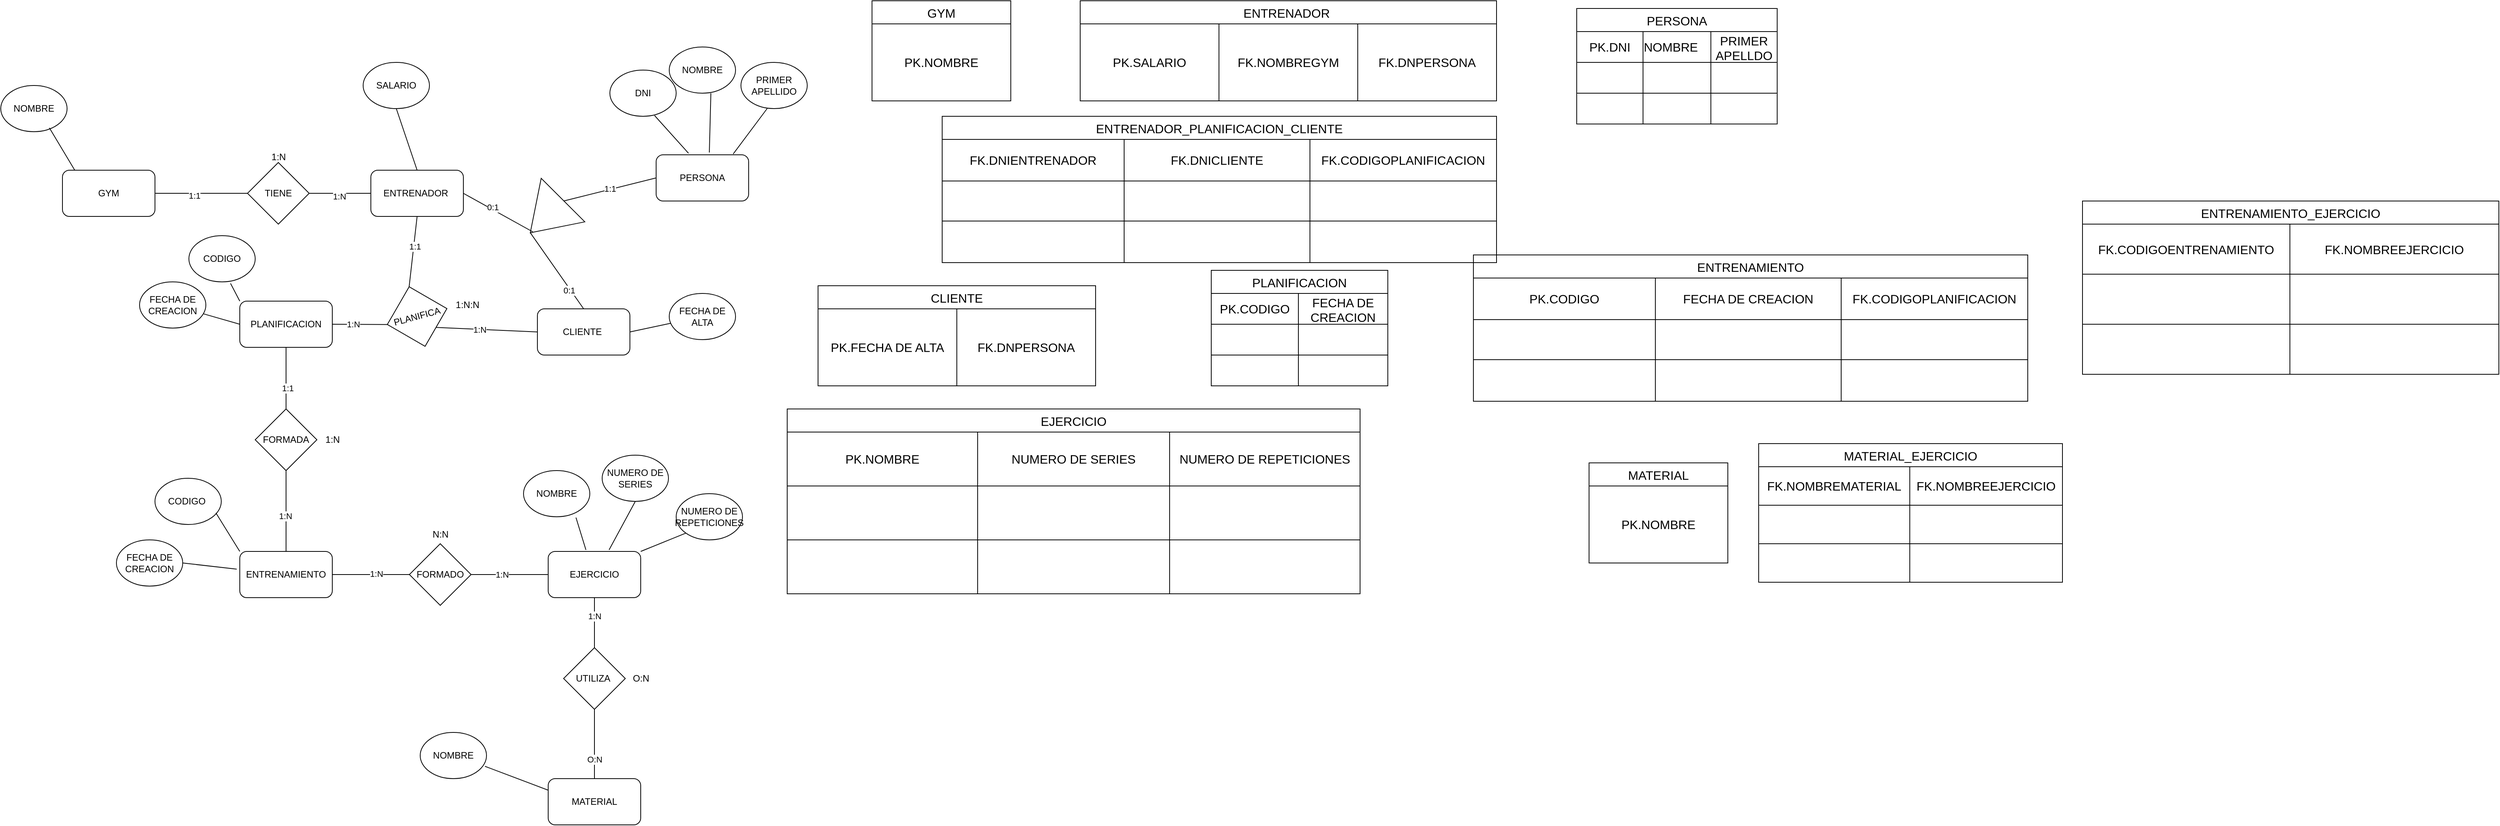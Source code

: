 <mxfile version="22.1.2" type="device">
  <diagram name="Página-1" id="n10CS2j08bvDup4qeac-">
    <mxGraphModel dx="2431" dy="2012" grid="1" gridSize="10" guides="1" tooltips="1" connect="1" arrows="1" fold="1" page="1" pageScale="1" pageWidth="827" pageHeight="1169" math="0" shadow="0">
      <root>
        <mxCell id="0" />
        <mxCell id="1" parent="0" />
        <mxCell id="PWFX1Capweu_nAeeo7yv-1" value="GYM" style="rounded=1;whiteSpace=wrap;html=1;" parent="1" vertex="1">
          <mxGeometry x="-310" y="90" width="120" height="60" as="geometry" />
        </mxCell>
        <mxCell id="PWFX1Capweu_nAeeo7yv-2" value="ENTRENADOR&amp;nbsp;" style="rounded=1;whiteSpace=wrap;html=1;" parent="1" vertex="1">
          <mxGeometry x="90" y="90" width="120" height="60" as="geometry" />
        </mxCell>
        <mxCell id="PWFX1Capweu_nAeeo7yv-4" value="NOMBRE" style="ellipse;whiteSpace=wrap;html=1;" parent="1" vertex="1">
          <mxGeometry x="477" y="-70" width="86" height="60" as="geometry" />
        </mxCell>
        <mxCell id="PWFX1Capweu_nAeeo7yv-5" value="DNI" style="ellipse;whiteSpace=wrap;html=1;" parent="1" vertex="1">
          <mxGeometry x="400" y="-40" width="86" height="60" as="geometry" />
        </mxCell>
        <mxCell id="PWFX1Capweu_nAeeo7yv-6" value="PRIMER APELLIDO" style="ellipse;whiteSpace=wrap;html=1;" parent="1" vertex="1">
          <mxGeometry x="570" y="-50" width="86" height="60" as="geometry" />
        </mxCell>
        <mxCell id="PWFX1Capweu_nAeeo7yv-7" value="SALARIO" style="ellipse;whiteSpace=wrap;html=1;" parent="1" vertex="1">
          <mxGeometry x="80" y="-50" width="86" height="60" as="geometry" />
        </mxCell>
        <mxCell id="PWFX1Capweu_nAeeo7yv-8" value="" style="endArrow=none;html=1;rounded=0;entryX=0.5;entryY=1;entryDx=0;entryDy=0;exitX=0.5;exitY=0;exitDx=0;exitDy=0;" parent="1" source="PWFX1Capweu_nAeeo7yv-2" target="PWFX1Capweu_nAeeo7yv-7" edge="1">
          <mxGeometry width="50" height="50" relative="1" as="geometry">
            <mxPoint x="120" y="90" as="sourcePoint" />
            <mxPoint x="170" y="40" as="targetPoint" />
          </mxGeometry>
        </mxCell>
        <mxCell id="PWFX1Capweu_nAeeo7yv-9" value="" style="endArrow=none;html=1;rounded=0;entryX=0.395;entryY=1;entryDx=0;entryDy=0;entryPerimeter=0;exitX=0.833;exitY=-0.017;exitDx=0;exitDy=0;exitPerimeter=0;" parent="1" source="PWFX1Capweu_nAeeo7yv-30" target="PWFX1Capweu_nAeeo7yv-6" edge="1">
          <mxGeometry width="50" height="50" relative="1" as="geometry">
            <mxPoint x="150" y="90" as="sourcePoint" />
            <mxPoint x="200" y="40" as="targetPoint" />
          </mxGeometry>
        </mxCell>
        <mxCell id="PWFX1Capweu_nAeeo7yv-10" value="" style="endArrow=none;html=1;rounded=0;entryX=0.628;entryY=1;entryDx=0;entryDy=0;entryPerimeter=0;exitX=0.575;exitY=-0.05;exitDx=0;exitDy=0;exitPerimeter=0;" parent="1" source="PWFX1Capweu_nAeeo7yv-30" target="PWFX1Capweu_nAeeo7yv-4" edge="1">
          <mxGeometry width="50" height="50" relative="1" as="geometry">
            <mxPoint x="110" y="70" as="sourcePoint" />
            <mxPoint x="160" y="20" as="targetPoint" />
          </mxGeometry>
        </mxCell>
        <mxCell id="PWFX1Capweu_nAeeo7yv-11" value="" style="endArrow=none;html=1;rounded=0;entryX=0.35;entryY=-0.033;entryDx=0;entryDy=0;entryPerimeter=0;exitX=0.674;exitY=0.983;exitDx=0;exitDy=0;exitPerimeter=0;" parent="1" source="PWFX1Capweu_nAeeo7yv-5" target="PWFX1Capweu_nAeeo7yv-30" edge="1">
          <mxGeometry width="50" height="50" relative="1" as="geometry">
            <mxPoint x="60" y="110" as="sourcePoint" />
            <mxPoint x="110" y="60" as="targetPoint" />
          </mxGeometry>
        </mxCell>
        <mxCell id="PWFX1Capweu_nAeeo7yv-12" value="CLIENTE&amp;nbsp;" style="rounded=1;whiteSpace=wrap;html=1;" parent="1" vertex="1">
          <mxGeometry x="306" y="270" width="120" height="60" as="geometry" />
        </mxCell>
        <mxCell id="PWFX1Capweu_nAeeo7yv-13" value="PLANIFICA" style="rhombus;whiteSpace=wrap;html=1;rotation=-15;" parent="1" vertex="1">
          <mxGeometry x="110" y="240" width="80" height="80" as="geometry" />
        </mxCell>
        <mxCell id="PWFX1Capweu_nAeeo7yv-15" value="TIENE" style="rhombus;whiteSpace=wrap;html=1;" parent="1" vertex="1">
          <mxGeometry x="-70" y="80" width="80" height="80" as="geometry" />
        </mxCell>
        <mxCell id="PWFX1Capweu_nAeeo7yv-16" value="" style="endArrow=none;html=1;rounded=0;entryX=0;entryY=0.5;entryDx=0;entryDy=0;exitX=1;exitY=0.5;exitDx=0;exitDy=0;" parent="1" source="PWFX1Capweu_nAeeo7yv-1" target="PWFX1Capweu_nAeeo7yv-15" edge="1">
          <mxGeometry width="50" height="50" relative="1" as="geometry">
            <mxPoint x="-190" y="170" as="sourcePoint" />
            <mxPoint x="-140" y="120" as="targetPoint" />
          </mxGeometry>
        </mxCell>
        <mxCell id="PWFX1Capweu_nAeeo7yv-24" value="1:1" style="edgeLabel;html=1;align=center;verticalAlign=middle;resizable=0;points=[];" parent="PWFX1Capweu_nAeeo7yv-16" vertex="1" connectable="0">
          <mxGeometry x="-0.15" y="-3" relative="1" as="geometry">
            <mxPoint as="offset" />
          </mxGeometry>
        </mxCell>
        <mxCell id="PWFX1Capweu_nAeeo7yv-17" value="" style="endArrow=none;html=1;rounded=0;entryX=0;entryY=0.5;entryDx=0;entryDy=0;exitX=1;exitY=0.5;exitDx=0;exitDy=0;" parent="1" source="PWFX1Capweu_nAeeo7yv-15" target="PWFX1Capweu_nAeeo7yv-2" edge="1">
          <mxGeometry width="50" height="50" relative="1" as="geometry">
            <mxPoint x="10" y="180" as="sourcePoint" />
            <mxPoint x="60" y="130" as="targetPoint" />
          </mxGeometry>
        </mxCell>
        <mxCell id="PWFX1Capweu_nAeeo7yv-25" value="1:N" style="edgeLabel;html=1;align=center;verticalAlign=middle;resizable=0;points=[];" parent="PWFX1Capweu_nAeeo7yv-17" vertex="1" connectable="0">
          <mxGeometry x="-0.025" y="-4" relative="1" as="geometry">
            <mxPoint as="offset" />
          </mxGeometry>
        </mxCell>
        <mxCell id="PWFX1Capweu_nAeeo7yv-18" value="PLANIFICACION" style="rounded=1;whiteSpace=wrap;html=1;" parent="1" vertex="1">
          <mxGeometry x="-80" y="260" width="120" height="60" as="geometry" />
        </mxCell>
        <mxCell id="PWFX1Capweu_nAeeo7yv-19" value="" style="endArrow=none;html=1;rounded=0;entryX=0.5;entryY=1;entryDx=0;entryDy=0;exitX=0.5;exitY=0;exitDx=0;exitDy=0;" parent="1" source="PWFX1Capweu_nAeeo7yv-13" target="PWFX1Capweu_nAeeo7yv-2" edge="1">
          <mxGeometry width="50" height="50" relative="1" as="geometry">
            <mxPoint x="120" y="220" as="sourcePoint" />
            <mxPoint x="170" y="170" as="targetPoint" />
          </mxGeometry>
        </mxCell>
        <mxCell id="PWFX1Capweu_nAeeo7yv-42" value="1:1" style="edgeLabel;html=1;align=center;verticalAlign=middle;resizable=0;points=[];" parent="PWFX1Capweu_nAeeo7yv-19" vertex="1" connectable="0">
          <mxGeometry x="0.156" y="-1" relative="1" as="geometry">
            <mxPoint as="offset" />
          </mxGeometry>
        </mxCell>
        <mxCell id="PWFX1Capweu_nAeeo7yv-20" value="" style="endArrow=none;html=1;rounded=0;entryX=0;entryY=0.5;entryDx=0;entryDy=0;exitX=1;exitY=1;exitDx=0;exitDy=0;" parent="1" source="PWFX1Capweu_nAeeo7yv-13" target="PWFX1Capweu_nAeeo7yv-12" edge="1">
          <mxGeometry width="50" height="50" relative="1" as="geometry">
            <mxPoint x="210" y="310" as="sourcePoint" />
            <mxPoint x="260" y="260" as="targetPoint" />
          </mxGeometry>
        </mxCell>
        <mxCell id="PWFX1Capweu_nAeeo7yv-40" value="1:N" style="edgeLabel;html=1;align=center;verticalAlign=middle;resizable=0;points=[];" parent="PWFX1Capweu_nAeeo7yv-20" vertex="1" connectable="0">
          <mxGeometry x="-0.138" relative="1" as="geometry">
            <mxPoint as="offset" />
          </mxGeometry>
        </mxCell>
        <mxCell id="PWFX1Capweu_nAeeo7yv-21" value="" style="endArrow=none;html=1;rounded=0;entryX=0;entryY=0.5;entryDx=0;entryDy=0;exitX=1;exitY=0.5;exitDx=0;exitDy=0;" parent="1" source="PWFX1Capweu_nAeeo7yv-18" target="PWFX1Capweu_nAeeo7yv-13" edge="1">
          <mxGeometry width="50" height="50" relative="1" as="geometry">
            <mxPoint x="130" y="400" as="sourcePoint" />
            <mxPoint x="180" y="350" as="targetPoint" />
          </mxGeometry>
        </mxCell>
        <mxCell id="PWFX1Capweu_nAeeo7yv-39" value="1:N" style="edgeLabel;html=1;align=center;verticalAlign=middle;resizable=0;points=[];" parent="PWFX1Capweu_nAeeo7yv-21" vertex="1" connectable="0">
          <mxGeometry x="-0.257" relative="1" as="geometry">
            <mxPoint as="offset" />
          </mxGeometry>
        </mxCell>
        <mxCell id="PWFX1Capweu_nAeeo7yv-22" value="NOMBRE" style="ellipse;whiteSpace=wrap;html=1;" parent="1" vertex="1">
          <mxGeometry x="-390" y="-20" width="86" height="60" as="geometry" />
        </mxCell>
        <mxCell id="PWFX1Capweu_nAeeo7yv-23" value="" style="endArrow=none;html=1;rounded=0;entryX=0.133;entryY=0;entryDx=0;entryDy=0;entryPerimeter=0;exitX=0.733;exitY=0.917;exitDx=0;exitDy=0;exitPerimeter=0;" parent="1" source="PWFX1Capweu_nAeeo7yv-22" target="PWFX1Capweu_nAeeo7yv-1" edge="1">
          <mxGeometry width="50" height="50" relative="1" as="geometry">
            <mxPoint x="-350" y="120" as="sourcePoint" />
            <mxPoint x="-300" y="70" as="targetPoint" />
          </mxGeometry>
        </mxCell>
        <mxCell id="PWFX1Capweu_nAeeo7yv-26" value="1:N" style="text;html=1;align=center;verticalAlign=middle;resizable=0;points=[];autosize=1;strokeColor=none;fillColor=none;" parent="1" vertex="1">
          <mxGeometry x="-50" y="58" width="40" height="30" as="geometry" />
        </mxCell>
        <mxCell id="PWFX1Capweu_nAeeo7yv-27" value="" style="triangle;whiteSpace=wrap;html=1;rotation=135;" parent="1" vertex="1">
          <mxGeometry x="288" y="110" width="60" height="80" as="geometry" />
        </mxCell>
        <mxCell id="PWFX1Capweu_nAeeo7yv-28" value="" style="endArrow=none;html=1;rounded=0;exitX=1;exitY=0.5;exitDx=0;exitDy=0;" parent="1" source="PWFX1Capweu_nAeeo7yv-2" edge="1">
          <mxGeometry width="50" height="50" relative="1" as="geometry">
            <mxPoint x="220" y="190" as="sourcePoint" />
            <mxPoint x="300" y="170" as="targetPoint" />
          </mxGeometry>
        </mxCell>
        <mxCell id="PWFX1Capweu_nAeeo7yv-37" value="0:1" style="edgeLabel;html=1;align=center;verticalAlign=middle;resizable=0;points=[];" parent="PWFX1Capweu_nAeeo7yv-28" vertex="1" connectable="0">
          <mxGeometry x="-0.185" y="3" relative="1" as="geometry">
            <mxPoint as="offset" />
          </mxGeometry>
        </mxCell>
        <mxCell id="PWFX1Capweu_nAeeo7yv-29" value="" style="endArrow=none;html=1;rounded=0;exitX=1;exitY=0.5;exitDx=0;exitDy=0;entryX=0.5;entryY=0;entryDx=0;entryDy=0;" parent="1" source="PWFX1Capweu_nAeeo7yv-27" target="PWFX1Capweu_nAeeo7yv-12" edge="1">
          <mxGeometry width="50" height="50" relative="1" as="geometry">
            <mxPoint x="340" y="260" as="sourcePoint" />
            <mxPoint x="390" y="210" as="targetPoint" />
          </mxGeometry>
        </mxCell>
        <mxCell id="PWFX1Capweu_nAeeo7yv-35" value="0:1" style="edgeLabel;html=1;align=center;verticalAlign=middle;resizable=0;points=[];" parent="PWFX1Capweu_nAeeo7yv-29" vertex="1" connectable="0">
          <mxGeometry x="0.489" y="-2" relative="1" as="geometry">
            <mxPoint as="offset" />
          </mxGeometry>
        </mxCell>
        <mxCell id="PWFX1Capweu_nAeeo7yv-30" value="PERSONA" style="rounded=1;whiteSpace=wrap;html=1;" parent="1" vertex="1">
          <mxGeometry x="460" y="70" width="120" height="60" as="geometry" />
        </mxCell>
        <mxCell id="PWFX1Capweu_nAeeo7yv-31" value="" style="endArrow=none;html=1;rounded=0;entryX=0;entryY=0.5;entryDx=0;entryDy=0;" parent="1" target="PWFX1Capweu_nAeeo7yv-30" edge="1">
          <mxGeometry width="50" height="50" relative="1" as="geometry">
            <mxPoint x="340" y="130" as="sourcePoint" />
            <mxPoint x="390" y="80" as="targetPoint" />
          </mxGeometry>
        </mxCell>
        <mxCell id="PWFX1Capweu_nAeeo7yv-38" value="1:1" style="edgeLabel;html=1;align=center;verticalAlign=middle;resizable=0;points=[];" parent="PWFX1Capweu_nAeeo7yv-31" vertex="1" connectable="0">
          <mxGeometry x="0.004" y="1" relative="1" as="geometry">
            <mxPoint as="offset" />
          </mxGeometry>
        </mxCell>
        <mxCell id="PWFX1Capweu_nAeeo7yv-33" value="FECHA DE ALTA" style="ellipse;whiteSpace=wrap;html=1;" parent="1" vertex="1">
          <mxGeometry x="477" y="250" width="86" height="60" as="geometry" />
        </mxCell>
        <mxCell id="PWFX1Capweu_nAeeo7yv-34" value="" style="endArrow=none;html=1;rounded=0;exitX=1;exitY=0.5;exitDx=0;exitDy=0;" parent="1" source="PWFX1Capweu_nAeeo7yv-12" target="PWFX1Capweu_nAeeo7yv-33" edge="1">
          <mxGeometry width="50" height="50" relative="1" as="geometry">
            <mxPoint x="460" y="300" as="sourcePoint" />
            <mxPoint x="510" y="250" as="targetPoint" />
          </mxGeometry>
        </mxCell>
        <mxCell id="PWFX1Capweu_nAeeo7yv-43" value="1:N:N" style="text;html=1;align=center;verticalAlign=middle;resizable=0;points=[];autosize=1;strokeColor=none;fillColor=none;" parent="1" vertex="1">
          <mxGeometry x="190" y="250" width="50" height="30" as="geometry" />
        </mxCell>
        <mxCell id="PWFX1Capweu_nAeeo7yv-44" value="FORMADA" style="rhombus;whiteSpace=wrap;html=1;" parent="1" vertex="1">
          <mxGeometry x="-60" y="400" width="80" height="80" as="geometry" />
        </mxCell>
        <mxCell id="PWFX1Capweu_nAeeo7yv-45" value="ENTRENAMIENTO" style="rounded=1;whiteSpace=wrap;html=1;" parent="1" vertex="1">
          <mxGeometry x="-80" y="585" width="120" height="60" as="geometry" />
        </mxCell>
        <mxCell id="PWFX1Capweu_nAeeo7yv-46" value="" style="endArrow=none;html=1;rounded=0;entryX=0.5;entryY=1;entryDx=0;entryDy=0;exitX=0.5;exitY=0;exitDx=0;exitDy=0;" parent="1" source="PWFX1Capweu_nAeeo7yv-44" target="PWFX1Capweu_nAeeo7yv-18" edge="1">
          <mxGeometry width="50" height="50" relative="1" as="geometry">
            <mxPoint x="-80" y="400" as="sourcePoint" />
            <mxPoint x="-30" y="350" as="targetPoint" />
          </mxGeometry>
        </mxCell>
        <mxCell id="PWFX1Capweu_nAeeo7yv-58" value="1:1" style="edgeLabel;html=1;align=center;verticalAlign=middle;resizable=0;points=[];" parent="PWFX1Capweu_nAeeo7yv-46" vertex="1" connectable="0">
          <mxGeometry x="-0.325" y="-2" relative="1" as="geometry">
            <mxPoint as="offset" />
          </mxGeometry>
        </mxCell>
        <mxCell id="PWFX1Capweu_nAeeo7yv-47" value="" style="endArrow=none;html=1;rounded=0;entryX=0.5;entryY=1;entryDx=0;entryDy=0;exitX=0.5;exitY=0;exitDx=0;exitDy=0;" parent="1" source="PWFX1Capweu_nAeeo7yv-45" target="PWFX1Capweu_nAeeo7yv-44" edge="1">
          <mxGeometry width="50" height="50" relative="1" as="geometry">
            <mxPoint x="-70" y="560" as="sourcePoint" />
            <mxPoint x="-20" y="510" as="targetPoint" />
          </mxGeometry>
        </mxCell>
        <mxCell id="PWFX1Capweu_nAeeo7yv-57" value="1:N" style="edgeLabel;html=1;align=center;verticalAlign=middle;resizable=0;points=[];" parent="PWFX1Capweu_nAeeo7yv-47" vertex="1" connectable="0">
          <mxGeometry x="-0.124" y="1" relative="1" as="geometry">
            <mxPoint as="offset" />
          </mxGeometry>
        </mxCell>
        <mxCell id="PWFX1Capweu_nAeeo7yv-48" value="CODIGO" style="ellipse;whiteSpace=wrap;html=1;" parent="1" vertex="1">
          <mxGeometry x="-146" y="175" width="86" height="60" as="geometry" />
        </mxCell>
        <mxCell id="PWFX1Capweu_nAeeo7yv-49" value="FECHA DE CREACION" style="ellipse;whiteSpace=wrap;html=1;" parent="1" vertex="1">
          <mxGeometry x="-210" y="235" width="86" height="60" as="geometry" />
        </mxCell>
        <mxCell id="PWFX1Capweu_nAeeo7yv-50" value="" style="endArrow=none;html=1;rounded=0;entryX=0.628;entryY=1.033;entryDx=0;entryDy=0;entryPerimeter=0;exitX=0;exitY=0;exitDx=0;exitDy=0;" parent="1" source="PWFX1Capweu_nAeeo7yv-18" target="PWFX1Capweu_nAeeo7yv-48" edge="1">
          <mxGeometry width="50" height="50" relative="1" as="geometry">
            <mxPoint x="-110" y="280" as="sourcePoint" />
            <mxPoint x="-60" y="230" as="targetPoint" />
          </mxGeometry>
        </mxCell>
        <mxCell id="PWFX1Capweu_nAeeo7yv-51" value="" style="endArrow=none;html=1;rounded=0;" parent="1" source="PWFX1Capweu_nAeeo7yv-49" edge="1">
          <mxGeometry width="50" height="50" relative="1" as="geometry">
            <mxPoint x="-130" y="340" as="sourcePoint" />
            <mxPoint x="-80" y="290" as="targetPoint" />
          </mxGeometry>
        </mxCell>
        <mxCell id="PWFX1Capweu_nAeeo7yv-52" value="CODIGO&amp;nbsp;" style="ellipse;whiteSpace=wrap;html=1;" parent="1" vertex="1">
          <mxGeometry x="-190" y="490" width="86" height="60" as="geometry" />
        </mxCell>
        <mxCell id="PWFX1Capweu_nAeeo7yv-53" value="FECHA DE CREACION" style="ellipse;whiteSpace=wrap;html=1;" parent="1" vertex="1">
          <mxGeometry x="-240" y="570" width="86" height="60" as="geometry" />
        </mxCell>
        <mxCell id="PWFX1Capweu_nAeeo7yv-55" value="" style="endArrow=none;html=1;rounded=0;entryX=0.919;entryY=0.75;entryDx=0;entryDy=0;entryPerimeter=0;exitX=0;exitY=0;exitDx=0;exitDy=0;" parent="1" source="PWFX1Capweu_nAeeo7yv-45" target="PWFX1Capweu_nAeeo7yv-52" edge="1">
          <mxGeometry width="50" height="50" relative="1" as="geometry">
            <mxPoint x="-110" y="600" as="sourcePoint" />
            <mxPoint x="-60" y="550" as="targetPoint" />
          </mxGeometry>
        </mxCell>
        <mxCell id="PWFX1Capweu_nAeeo7yv-56" value="" style="endArrow=none;html=1;rounded=0;entryX=-0.033;entryY=0.383;entryDx=0;entryDy=0;entryPerimeter=0;exitX=1;exitY=0.5;exitDx=0;exitDy=0;" parent="1" source="PWFX1Capweu_nAeeo7yv-53" target="PWFX1Capweu_nAeeo7yv-45" edge="1">
          <mxGeometry width="50" height="50" relative="1" as="geometry">
            <mxPoint x="-120" y="660" as="sourcePoint" />
            <mxPoint x="-70" y="610" as="targetPoint" />
          </mxGeometry>
        </mxCell>
        <mxCell id="PWFX1Capweu_nAeeo7yv-59" value="1:N" style="text;html=1;align=center;verticalAlign=middle;resizable=0;points=[];autosize=1;strokeColor=none;fillColor=none;" parent="1" vertex="1">
          <mxGeometry x="20" y="425" width="40" height="30" as="geometry" />
        </mxCell>
        <mxCell id="PWFX1Capweu_nAeeo7yv-60" value="FORMADO" style="rhombus;whiteSpace=wrap;html=1;" parent="1" vertex="1">
          <mxGeometry x="140" y="575" width="80" height="80" as="geometry" />
        </mxCell>
        <mxCell id="PWFX1Capweu_nAeeo7yv-61" value="EJERCICIO" style="rounded=1;whiteSpace=wrap;html=1;" parent="1" vertex="1">
          <mxGeometry x="320" y="585" width="120" height="60" as="geometry" />
        </mxCell>
        <mxCell id="PWFX1Capweu_nAeeo7yv-62" value="" style="endArrow=none;html=1;rounded=0;entryX=0;entryY=0.5;entryDx=0;entryDy=0;exitX=1;exitY=0.5;exitDx=0;exitDy=0;" parent="1" source="PWFX1Capweu_nAeeo7yv-45" target="PWFX1Capweu_nAeeo7yv-60" edge="1">
          <mxGeometry width="50" height="50" relative="1" as="geometry">
            <mxPoint x="70" y="650" as="sourcePoint" />
            <mxPoint x="120" y="600" as="targetPoint" />
          </mxGeometry>
        </mxCell>
        <mxCell id="PWFX1Capweu_nAeeo7yv-80" value="1:N" style="edgeLabel;html=1;align=center;verticalAlign=middle;resizable=0;points=[];" parent="PWFX1Capweu_nAeeo7yv-62" vertex="1" connectable="0">
          <mxGeometry x="0.14" y="1" relative="1" as="geometry">
            <mxPoint as="offset" />
          </mxGeometry>
        </mxCell>
        <mxCell id="PWFX1Capweu_nAeeo7yv-63" value="" style="endArrow=none;html=1;rounded=0;entryX=0;entryY=0.5;entryDx=0;entryDy=0;exitX=1;exitY=0.5;exitDx=0;exitDy=0;" parent="1" source="PWFX1Capweu_nAeeo7yv-60" target="PWFX1Capweu_nAeeo7yv-61" edge="1">
          <mxGeometry width="50" height="50" relative="1" as="geometry">
            <mxPoint x="210" y="650" as="sourcePoint" />
            <mxPoint x="260" y="600" as="targetPoint" />
          </mxGeometry>
        </mxCell>
        <mxCell id="PWFX1Capweu_nAeeo7yv-76" value="1:N" style="edgeLabel;html=1;align=center;verticalAlign=middle;resizable=0;points=[];" parent="PWFX1Capweu_nAeeo7yv-63" vertex="1" connectable="0">
          <mxGeometry x="-0.2" relative="1" as="geometry">
            <mxPoint as="offset" />
          </mxGeometry>
        </mxCell>
        <mxCell id="PWFX1Capweu_nAeeo7yv-64" value="NUMERO DE SERIES" style="ellipse;whiteSpace=wrap;html=1;" parent="1" vertex="1">
          <mxGeometry x="390" y="460" width="86" height="60" as="geometry" />
        </mxCell>
        <mxCell id="PWFX1Capweu_nAeeo7yv-65" value="NUMERO DE REPETICIONES" style="ellipse;whiteSpace=wrap;html=1;" parent="1" vertex="1">
          <mxGeometry x="486" y="510" width="86" height="60" as="geometry" />
        </mxCell>
        <mxCell id="PWFX1Capweu_nAeeo7yv-66" value="NOMBRE" style="ellipse;whiteSpace=wrap;html=1;" parent="1" vertex="1">
          <mxGeometry x="288" y="480" width="86" height="60" as="geometry" />
        </mxCell>
        <mxCell id="PWFX1Capweu_nAeeo7yv-67" value="" style="endArrow=none;html=1;rounded=0;entryX=0.791;entryY=1.017;entryDx=0;entryDy=0;entryPerimeter=0;exitX=0.408;exitY=-0.033;exitDx=0;exitDy=0;exitPerimeter=0;" parent="1" source="PWFX1Capweu_nAeeo7yv-61" target="PWFX1Capweu_nAeeo7yv-66" edge="1">
          <mxGeometry width="50" height="50" relative="1" as="geometry">
            <mxPoint x="320" y="600" as="sourcePoint" />
            <mxPoint x="370" y="550" as="targetPoint" />
          </mxGeometry>
        </mxCell>
        <mxCell id="PWFX1Capweu_nAeeo7yv-68" value="" style="endArrow=none;html=1;rounded=0;entryX=0.5;entryY=1;entryDx=0;entryDy=0;exitX=0.658;exitY=-0.033;exitDx=0;exitDy=0;exitPerimeter=0;" parent="1" source="PWFX1Capweu_nAeeo7yv-61" target="PWFX1Capweu_nAeeo7yv-64" edge="1">
          <mxGeometry width="50" height="50" relative="1" as="geometry">
            <mxPoint x="400" y="580" as="sourcePoint" />
            <mxPoint x="460" y="540" as="targetPoint" />
          </mxGeometry>
        </mxCell>
        <mxCell id="PWFX1Capweu_nAeeo7yv-69" value="" style="endArrow=none;html=1;rounded=0;entryX=0;entryY=1;entryDx=0;entryDy=0;exitX=1;exitY=0;exitDx=0;exitDy=0;" parent="1" source="PWFX1Capweu_nAeeo7yv-61" target="PWFX1Capweu_nAeeo7yv-65" edge="1">
          <mxGeometry width="50" height="50" relative="1" as="geometry">
            <mxPoint x="450" y="620" as="sourcePoint" />
            <mxPoint x="500" y="570" as="targetPoint" />
          </mxGeometry>
        </mxCell>
        <mxCell id="PWFX1Capweu_nAeeo7yv-70" value="UTILIZA&amp;nbsp;" style="rhombus;whiteSpace=wrap;html=1;" parent="1" vertex="1">
          <mxGeometry x="340" y="710" width="80" height="80" as="geometry" />
        </mxCell>
        <mxCell id="PWFX1Capweu_nAeeo7yv-71" value="MATERIAL" style="rounded=1;whiteSpace=wrap;html=1;" parent="1" vertex="1">
          <mxGeometry x="320" y="880" width="120" height="60" as="geometry" />
        </mxCell>
        <mxCell id="PWFX1Capweu_nAeeo7yv-72" value="" style="endArrow=none;html=1;rounded=0;entryX=0.5;entryY=1;entryDx=0;entryDy=0;exitX=0.5;exitY=0;exitDx=0;exitDy=0;" parent="1" source="PWFX1Capweu_nAeeo7yv-70" target="PWFX1Capweu_nAeeo7yv-61" edge="1">
          <mxGeometry width="50" height="50" relative="1" as="geometry">
            <mxPoint x="270" y="730" as="sourcePoint" />
            <mxPoint x="320" y="680" as="targetPoint" />
          </mxGeometry>
        </mxCell>
        <mxCell id="PWFX1Capweu_nAeeo7yv-82" value="1:N" style="edgeLabel;html=1;align=center;verticalAlign=middle;resizable=0;points=[];" parent="PWFX1Capweu_nAeeo7yv-72" vertex="1" connectable="0">
          <mxGeometry x="0.262" relative="1" as="geometry">
            <mxPoint as="offset" />
          </mxGeometry>
        </mxCell>
        <mxCell id="PWFX1Capweu_nAeeo7yv-73" value="" style="endArrow=none;html=1;rounded=0;entryX=0.5;entryY=1;entryDx=0;entryDy=0;exitX=0.5;exitY=0;exitDx=0;exitDy=0;" parent="1" source="PWFX1Capweu_nAeeo7yv-71" target="PWFX1Capweu_nAeeo7yv-70" edge="1">
          <mxGeometry width="50" height="50" relative="1" as="geometry">
            <mxPoint x="340" y="870" as="sourcePoint" />
            <mxPoint x="390" y="820" as="targetPoint" />
          </mxGeometry>
        </mxCell>
        <mxCell id="PWFX1Capweu_nAeeo7yv-85" value="O:N" style="edgeLabel;html=1;align=center;verticalAlign=middle;resizable=0;points=[];" parent="PWFX1Capweu_nAeeo7yv-73" vertex="1" connectable="0">
          <mxGeometry x="-0.444" relative="1" as="geometry">
            <mxPoint as="offset" />
          </mxGeometry>
        </mxCell>
        <mxCell id="PWFX1Capweu_nAeeo7yv-74" value="NOMBRE" style="ellipse;whiteSpace=wrap;html=1;" parent="1" vertex="1">
          <mxGeometry x="154" y="820" width="86" height="60" as="geometry" />
        </mxCell>
        <mxCell id="PWFX1Capweu_nAeeo7yv-75" value="" style="endArrow=none;html=1;rounded=0;entryX=0;entryY=0.25;entryDx=0;entryDy=0;exitX=0.977;exitY=0.733;exitDx=0;exitDy=0;exitPerimeter=0;" parent="1" source="PWFX1Capweu_nAeeo7yv-74" target="PWFX1Capweu_nAeeo7yv-71" edge="1">
          <mxGeometry width="50" height="50" relative="1" as="geometry">
            <mxPoint x="250" y="940" as="sourcePoint" />
            <mxPoint x="300" y="890" as="targetPoint" />
          </mxGeometry>
        </mxCell>
        <mxCell id="PWFX1Capweu_nAeeo7yv-78" value="N:N" style="text;html=1;align=center;verticalAlign=middle;resizable=0;points=[];autosize=1;strokeColor=none;fillColor=none;" parent="1" vertex="1">
          <mxGeometry x="160" y="548" width="40" height="30" as="geometry" />
        </mxCell>
        <mxCell id="PWFX1Capweu_nAeeo7yv-84" value="O:N" style="text;html=1;align=center;verticalAlign=middle;resizable=0;points=[];autosize=1;strokeColor=none;fillColor=none;" parent="1" vertex="1">
          <mxGeometry x="420" y="735" width="40" height="30" as="geometry" />
        </mxCell>
        <mxCell id="aY_WkBI7yTuw5ruixPkG-18" value="GYM" style="shape=table;startSize=30;container=1;collapsible=0;childLayout=tableLayout;strokeColor=default;fontSize=16;" vertex="1" parent="1">
          <mxGeometry x="740" y="-130" width="180" height="130" as="geometry" />
        </mxCell>
        <mxCell id="aY_WkBI7yTuw5ruixPkG-19" value="" style="shape=tableRow;horizontal=0;startSize=0;swimlaneHead=0;swimlaneBody=0;strokeColor=inherit;top=0;left=0;bottom=0;right=0;collapsible=0;dropTarget=0;fillColor=none;points=[[0,0.5],[1,0.5]];portConstraint=eastwest;fontSize=16;" vertex="1" parent="aY_WkBI7yTuw5ruixPkG-18">
          <mxGeometry y="30" width="180" height="100" as="geometry" />
        </mxCell>
        <mxCell id="aY_WkBI7yTuw5ruixPkG-20" value="PK.NOMBRE" style="shape=partialRectangle;html=1;whiteSpace=wrap;connectable=0;strokeColor=inherit;overflow=hidden;fillColor=none;top=0;left=0;bottom=0;right=0;pointerEvents=1;fontSize=16;" vertex="1" parent="aY_WkBI7yTuw5ruixPkG-19">
          <mxGeometry width="180" height="100" as="geometry">
            <mxRectangle width="180" height="100" as="alternateBounds" />
          </mxGeometry>
        </mxCell>
        <mxCell id="aY_WkBI7yTuw5ruixPkG-61" value="ENTRENADOR " style="shape=table;startSize=30;container=1;collapsible=0;childLayout=tableLayout;strokeColor=default;fontSize=16;" vertex="1" parent="1">
          <mxGeometry x="1010" y="-130" width="540" height="130" as="geometry" />
        </mxCell>
        <mxCell id="aY_WkBI7yTuw5ruixPkG-62" value="" style="shape=tableRow;horizontal=0;startSize=0;swimlaneHead=0;swimlaneBody=0;strokeColor=inherit;top=0;left=0;bottom=0;right=0;collapsible=0;dropTarget=0;fillColor=none;points=[[0,0.5],[1,0.5]];portConstraint=eastwest;fontSize=16;" vertex="1" parent="aY_WkBI7yTuw5ruixPkG-61">
          <mxGeometry y="30" width="540" height="100" as="geometry" />
        </mxCell>
        <mxCell id="aY_WkBI7yTuw5ruixPkG-127" value="PK.SALARIO" style="shape=partialRectangle;html=1;whiteSpace=wrap;connectable=0;strokeColor=inherit;overflow=hidden;fillColor=none;top=0;left=0;bottom=0;right=0;pointerEvents=1;fontSize=16;" vertex="1" parent="aY_WkBI7yTuw5ruixPkG-62">
          <mxGeometry width="180" height="100" as="geometry">
            <mxRectangle width="180" height="100" as="alternateBounds" />
          </mxGeometry>
        </mxCell>
        <mxCell id="aY_WkBI7yTuw5ruixPkG-63" value="FK.NOMBREGYM" style="shape=partialRectangle;html=1;whiteSpace=wrap;connectable=0;strokeColor=inherit;overflow=hidden;fillColor=none;top=0;left=0;bottom=0;right=0;pointerEvents=1;fontSize=16;" vertex="1" parent="aY_WkBI7yTuw5ruixPkG-62">
          <mxGeometry x="180" width="180" height="100" as="geometry">
            <mxRectangle width="180" height="100" as="alternateBounds" />
          </mxGeometry>
        </mxCell>
        <mxCell id="aY_WkBI7yTuw5ruixPkG-129" value="FK.DNPERSONA" style="shape=partialRectangle;html=1;whiteSpace=wrap;connectable=0;strokeColor=inherit;overflow=hidden;fillColor=none;top=0;left=0;bottom=0;right=0;pointerEvents=1;fontSize=16;" vertex="1" parent="aY_WkBI7yTuw5ruixPkG-62">
          <mxGeometry x="360" width="180" height="100" as="geometry">
            <mxRectangle width="180" height="100" as="alternateBounds" />
          </mxGeometry>
        </mxCell>
        <mxCell id="aY_WkBI7yTuw5ruixPkG-64" value="PERSONA" style="shape=table;startSize=30;container=1;collapsible=0;childLayout=tableLayout;strokeColor=default;fontSize=16;" vertex="1" parent="1">
          <mxGeometry x="1654" y="-120" width="260" height="150" as="geometry" />
        </mxCell>
        <mxCell id="aY_WkBI7yTuw5ruixPkG-65" value="" style="shape=tableRow;horizontal=0;startSize=0;swimlaneHead=0;swimlaneBody=0;strokeColor=inherit;top=0;left=0;bottom=0;right=0;collapsible=0;dropTarget=0;fillColor=none;points=[[0,0.5],[1,0.5]];portConstraint=eastwest;fontSize=16;" vertex="1" parent="aY_WkBI7yTuw5ruixPkG-64">
          <mxGeometry y="30" width="260" height="40" as="geometry" />
        </mxCell>
        <mxCell id="aY_WkBI7yTuw5ruixPkG-66" value="PK.DNI" style="shape=partialRectangle;html=1;whiteSpace=wrap;connectable=0;strokeColor=inherit;overflow=hidden;fillColor=none;top=0;left=0;bottom=0;right=0;pointerEvents=1;fontSize=16;" vertex="1" parent="aY_WkBI7yTuw5ruixPkG-65">
          <mxGeometry width="86" height="40" as="geometry">
            <mxRectangle width="86" height="40" as="alternateBounds" />
          </mxGeometry>
        </mxCell>
        <mxCell id="aY_WkBI7yTuw5ruixPkG-67" value="NOMBRE&lt;span style=&quot;white-space: pre;&quot;&gt;&#x9;&lt;/span&gt;" style="shape=partialRectangle;html=1;whiteSpace=wrap;connectable=0;strokeColor=inherit;overflow=hidden;fillColor=none;top=0;left=0;bottom=0;right=0;pointerEvents=1;fontSize=16;" vertex="1" parent="aY_WkBI7yTuw5ruixPkG-65">
          <mxGeometry x="86" width="88" height="40" as="geometry">
            <mxRectangle width="88" height="40" as="alternateBounds" />
          </mxGeometry>
        </mxCell>
        <mxCell id="aY_WkBI7yTuw5ruixPkG-68" value="PRIMER APELLDO" style="shape=partialRectangle;html=1;whiteSpace=wrap;connectable=0;strokeColor=inherit;overflow=hidden;fillColor=none;top=0;left=0;bottom=0;right=0;pointerEvents=1;fontSize=16;" vertex="1" parent="aY_WkBI7yTuw5ruixPkG-65">
          <mxGeometry x="174" width="86" height="40" as="geometry">
            <mxRectangle width="86" height="40" as="alternateBounds" />
          </mxGeometry>
        </mxCell>
        <mxCell id="aY_WkBI7yTuw5ruixPkG-69" value="" style="shape=tableRow;horizontal=0;startSize=0;swimlaneHead=0;swimlaneBody=0;strokeColor=inherit;top=0;left=0;bottom=0;right=0;collapsible=0;dropTarget=0;fillColor=none;points=[[0,0.5],[1,0.5]];portConstraint=eastwest;fontSize=16;" vertex="1" parent="aY_WkBI7yTuw5ruixPkG-64">
          <mxGeometry y="70" width="260" height="40" as="geometry" />
        </mxCell>
        <mxCell id="aY_WkBI7yTuw5ruixPkG-70" value="" style="shape=partialRectangle;html=1;whiteSpace=wrap;connectable=0;strokeColor=inherit;overflow=hidden;fillColor=none;top=0;left=0;bottom=0;right=0;pointerEvents=1;fontSize=16;" vertex="1" parent="aY_WkBI7yTuw5ruixPkG-69">
          <mxGeometry width="86" height="40" as="geometry">
            <mxRectangle width="86" height="40" as="alternateBounds" />
          </mxGeometry>
        </mxCell>
        <mxCell id="aY_WkBI7yTuw5ruixPkG-71" value="" style="shape=partialRectangle;html=1;whiteSpace=wrap;connectable=0;strokeColor=inherit;overflow=hidden;fillColor=none;top=0;left=0;bottom=0;right=0;pointerEvents=1;fontSize=16;" vertex="1" parent="aY_WkBI7yTuw5ruixPkG-69">
          <mxGeometry x="86" width="88" height="40" as="geometry">
            <mxRectangle width="88" height="40" as="alternateBounds" />
          </mxGeometry>
        </mxCell>
        <mxCell id="aY_WkBI7yTuw5ruixPkG-72" value="" style="shape=partialRectangle;html=1;whiteSpace=wrap;connectable=0;strokeColor=inherit;overflow=hidden;fillColor=none;top=0;left=0;bottom=0;right=0;pointerEvents=1;fontSize=16;" vertex="1" parent="aY_WkBI7yTuw5ruixPkG-69">
          <mxGeometry x="174" width="86" height="40" as="geometry">
            <mxRectangle width="86" height="40" as="alternateBounds" />
          </mxGeometry>
        </mxCell>
        <mxCell id="aY_WkBI7yTuw5ruixPkG-73" value="" style="shape=tableRow;horizontal=0;startSize=0;swimlaneHead=0;swimlaneBody=0;strokeColor=inherit;top=0;left=0;bottom=0;right=0;collapsible=0;dropTarget=0;fillColor=none;points=[[0,0.5],[1,0.5]];portConstraint=eastwest;fontSize=16;" vertex="1" parent="aY_WkBI7yTuw5ruixPkG-64">
          <mxGeometry y="110" width="260" height="40" as="geometry" />
        </mxCell>
        <mxCell id="aY_WkBI7yTuw5ruixPkG-74" value="" style="shape=partialRectangle;html=1;whiteSpace=wrap;connectable=0;strokeColor=inherit;overflow=hidden;fillColor=none;top=0;left=0;bottom=0;right=0;pointerEvents=1;fontSize=16;" vertex="1" parent="aY_WkBI7yTuw5ruixPkG-73">
          <mxGeometry width="86" height="40" as="geometry">
            <mxRectangle width="86" height="40" as="alternateBounds" />
          </mxGeometry>
        </mxCell>
        <mxCell id="aY_WkBI7yTuw5ruixPkG-75" value="" style="shape=partialRectangle;html=1;whiteSpace=wrap;connectable=0;strokeColor=inherit;overflow=hidden;fillColor=none;top=0;left=0;bottom=0;right=0;pointerEvents=1;fontSize=16;" vertex="1" parent="aY_WkBI7yTuw5ruixPkG-73">
          <mxGeometry x="86" width="88" height="40" as="geometry">
            <mxRectangle width="88" height="40" as="alternateBounds" />
          </mxGeometry>
        </mxCell>
        <mxCell id="aY_WkBI7yTuw5ruixPkG-76" value="" style="shape=partialRectangle;html=1;whiteSpace=wrap;connectable=0;strokeColor=inherit;overflow=hidden;fillColor=none;top=0;left=0;bottom=0;right=0;pointerEvents=1;fontSize=16;" vertex="1" parent="aY_WkBI7yTuw5ruixPkG-73">
          <mxGeometry x="174" width="86" height="40" as="geometry">
            <mxRectangle width="86" height="40" as="alternateBounds" />
          </mxGeometry>
        </mxCell>
        <mxCell id="aY_WkBI7yTuw5ruixPkG-77" value="CLIENTE" style="shape=table;startSize=30;container=1;collapsible=0;childLayout=tableLayout;strokeColor=default;fontSize=16;" vertex="1" parent="1">
          <mxGeometry x="670" y="240" width="360" height="130" as="geometry" />
        </mxCell>
        <mxCell id="aY_WkBI7yTuw5ruixPkG-78" value="" style="shape=tableRow;horizontal=0;startSize=0;swimlaneHead=0;swimlaneBody=0;strokeColor=inherit;top=0;left=0;bottom=0;right=0;collapsible=0;dropTarget=0;fillColor=none;points=[[0,0.5],[1,0.5]];portConstraint=eastwest;fontSize=16;" vertex="1" parent="aY_WkBI7yTuw5ruixPkG-77">
          <mxGeometry y="30" width="360" height="100" as="geometry" />
        </mxCell>
        <mxCell id="aY_WkBI7yTuw5ruixPkG-79" value="PK.FECHA DE ALTA" style="shape=partialRectangle;html=1;whiteSpace=wrap;connectable=0;strokeColor=inherit;overflow=hidden;fillColor=none;top=0;left=0;bottom=0;right=0;pointerEvents=1;fontSize=16;" vertex="1" parent="aY_WkBI7yTuw5ruixPkG-78">
          <mxGeometry width="180" height="100" as="geometry">
            <mxRectangle width="180" height="100" as="alternateBounds" />
          </mxGeometry>
        </mxCell>
        <mxCell id="aY_WkBI7yTuw5ruixPkG-130" value="FK.DNPERSONA" style="shape=partialRectangle;html=1;whiteSpace=wrap;connectable=0;strokeColor=inherit;overflow=hidden;fillColor=none;top=0;left=0;bottom=0;right=0;pointerEvents=1;fontSize=16;" vertex="1" parent="aY_WkBI7yTuw5ruixPkG-78">
          <mxGeometry x="180" width="180" height="100" as="geometry">
            <mxRectangle width="180" height="100" as="alternateBounds" />
          </mxGeometry>
        </mxCell>
        <mxCell id="aY_WkBI7yTuw5ruixPkG-80" value="PLANIFICACION" style="shape=table;startSize=30;container=1;collapsible=0;childLayout=tableLayout;strokeColor=default;fontSize=16;" vertex="1" parent="1">
          <mxGeometry x="1180" y="220" width="229" height="150" as="geometry" />
        </mxCell>
        <mxCell id="aY_WkBI7yTuw5ruixPkG-81" value="" style="shape=tableRow;horizontal=0;startSize=0;swimlaneHead=0;swimlaneBody=0;strokeColor=inherit;top=0;left=0;bottom=0;right=0;collapsible=0;dropTarget=0;fillColor=none;points=[[0,0.5],[1,0.5]];portConstraint=eastwest;fontSize=16;" vertex="1" parent="aY_WkBI7yTuw5ruixPkG-80">
          <mxGeometry y="30" width="229" height="40" as="geometry" />
        </mxCell>
        <mxCell id="aY_WkBI7yTuw5ruixPkG-82" value="PK.CODIGO" style="shape=partialRectangle;html=1;whiteSpace=wrap;connectable=0;strokeColor=inherit;overflow=hidden;fillColor=none;top=0;left=0;bottom=0;right=0;pointerEvents=1;fontSize=16;" vertex="1" parent="aY_WkBI7yTuw5ruixPkG-81">
          <mxGeometry width="113" height="40" as="geometry">
            <mxRectangle width="113" height="40" as="alternateBounds" />
          </mxGeometry>
        </mxCell>
        <mxCell id="aY_WkBI7yTuw5ruixPkG-83" value="FECHA DE CREACION" style="shape=partialRectangle;html=1;whiteSpace=wrap;connectable=0;strokeColor=inherit;overflow=hidden;fillColor=none;top=0;left=0;bottom=0;right=0;pointerEvents=1;fontSize=16;" vertex="1" parent="aY_WkBI7yTuw5ruixPkG-81">
          <mxGeometry x="113" width="116" height="40" as="geometry">
            <mxRectangle width="116" height="40" as="alternateBounds" />
          </mxGeometry>
        </mxCell>
        <mxCell id="aY_WkBI7yTuw5ruixPkG-85" value="" style="shape=tableRow;horizontal=0;startSize=0;swimlaneHead=0;swimlaneBody=0;strokeColor=inherit;top=0;left=0;bottom=0;right=0;collapsible=0;dropTarget=0;fillColor=none;points=[[0,0.5],[1,0.5]];portConstraint=eastwest;fontSize=16;" vertex="1" parent="aY_WkBI7yTuw5ruixPkG-80">
          <mxGeometry y="70" width="229" height="40" as="geometry" />
        </mxCell>
        <mxCell id="aY_WkBI7yTuw5ruixPkG-86" value="" style="shape=partialRectangle;html=1;whiteSpace=wrap;connectable=0;strokeColor=inherit;overflow=hidden;fillColor=none;top=0;left=0;bottom=0;right=0;pointerEvents=1;fontSize=16;" vertex="1" parent="aY_WkBI7yTuw5ruixPkG-85">
          <mxGeometry width="113" height="40" as="geometry">
            <mxRectangle width="113" height="40" as="alternateBounds" />
          </mxGeometry>
        </mxCell>
        <mxCell id="aY_WkBI7yTuw5ruixPkG-87" value="" style="shape=partialRectangle;html=1;whiteSpace=wrap;connectable=0;strokeColor=inherit;overflow=hidden;fillColor=none;top=0;left=0;bottom=0;right=0;pointerEvents=1;fontSize=16;" vertex="1" parent="aY_WkBI7yTuw5ruixPkG-85">
          <mxGeometry x="113" width="116" height="40" as="geometry">
            <mxRectangle width="116" height="40" as="alternateBounds" />
          </mxGeometry>
        </mxCell>
        <mxCell id="aY_WkBI7yTuw5ruixPkG-89" value="" style="shape=tableRow;horizontal=0;startSize=0;swimlaneHead=0;swimlaneBody=0;strokeColor=inherit;top=0;left=0;bottom=0;right=0;collapsible=0;dropTarget=0;fillColor=none;points=[[0,0.5],[1,0.5]];portConstraint=eastwest;fontSize=16;" vertex="1" parent="aY_WkBI7yTuw5ruixPkG-80">
          <mxGeometry y="110" width="229" height="40" as="geometry" />
        </mxCell>
        <mxCell id="aY_WkBI7yTuw5ruixPkG-90" value="" style="shape=partialRectangle;html=1;whiteSpace=wrap;connectable=0;strokeColor=inherit;overflow=hidden;fillColor=none;top=0;left=0;bottom=0;right=0;pointerEvents=1;fontSize=16;" vertex="1" parent="aY_WkBI7yTuw5ruixPkG-89">
          <mxGeometry width="113" height="40" as="geometry">
            <mxRectangle width="113" height="40" as="alternateBounds" />
          </mxGeometry>
        </mxCell>
        <mxCell id="aY_WkBI7yTuw5ruixPkG-91" value="" style="shape=partialRectangle;html=1;whiteSpace=wrap;connectable=0;strokeColor=inherit;overflow=hidden;fillColor=none;top=0;left=0;bottom=0;right=0;pointerEvents=1;fontSize=16;" vertex="1" parent="aY_WkBI7yTuw5ruixPkG-89">
          <mxGeometry x="113" width="116" height="40" as="geometry">
            <mxRectangle width="116" height="40" as="alternateBounds" />
          </mxGeometry>
        </mxCell>
        <mxCell id="aY_WkBI7yTuw5ruixPkG-99" value="ENTRENAMIENTO" style="shape=table;startSize=30;container=1;collapsible=0;childLayout=tableLayout;strokeColor=default;fontSize=16;" vertex="1" parent="1">
          <mxGeometry x="1520" y="200" width="719" height="190" as="geometry" />
        </mxCell>
        <mxCell id="aY_WkBI7yTuw5ruixPkG-100" value="" style="shape=tableRow;horizontal=0;startSize=0;swimlaneHead=0;swimlaneBody=0;strokeColor=inherit;top=0;left=0;bottom=0;right=0;collapsible=0;dropTarget=0;fillColor=none;points=[[0,0.5],[1,0.5]];portConstraint=eastwest;fontSize=16;" vertex="1" parent="aY_WkBI7yTuw5ruixPkG-99">
          <mxGeometry y="30" width="719" height="54" as="geometry" />
        </mxCell>
        <mxCell id="aY_WkBI7yTuw5ruixPkG-101" value="PK.CODIGO" style="shape=partialRectangle;html=1;whiteSpace=wrap;connectable=0;strokeColor=inherit;overflow=hidden;fillColor=none;top=0;left=0;bottom=0;right=0;pointerEvents=1;fontSize=16;" vertex="1" parent="aY_WkBI7yTuw5ruixPkG-100">
          <mxGeometry width="236" height="54" as="geometry">
            <mxRectangle width="236" height="54" as="alternateBounds" />
          </mxGeometry>
        </mxCell>
        <mxCell id="aY_WkBI7yTuw5ruixPkG-102" value="FECHA DE CREACION" style="shape=partialRectangle;html=1;whiteSpace=wrap;connectable=0;strokeColor=inherit;overflow=hidden;fillColor=none;top=0;left=0;bottom=0;right=0;pointerEvents=1;fontSize=16;" vertex="1" parent="aY_WkBI7yTuw5ruixPkG-100">
          <mxGeometry x="236" width="241" height="54" as="geometry">
            <mxRectangle width="241" height="54" as="alternateBounds" />
          </mxGeometry>
        </mxCell>
        <mxCell id="aY_WkBI7yTuw5ruixPkG-134" value="FK.CODIGOPLANIFICACION" style="shape=partialRectangle;html=1;whiteSpace=wrap;connectable=0;strokeColor=inherit;overflow=hidden;fillColor=none;top=0;left=0;bottom=0;right=0;pointerEvents=1;fontSize=16;" vertex="1" parent="aY_WkBI7yTuw5ruixPkG-100">
          <mxGeometry x="477" width="242" height="54" as="geometry">
            <mxRectangle width="242" height="54" as="alternateBounds" />
          </mxGeometry>
        </mxCell>
        <mxCell id="aY_WkBI7yTuw5ruixPkG-103" value="" style="shape=tableRow;horizontal=0;startSize=0;swimlaneHead=0;swimlaneBody=0;strokeColor=inherit;top=0;left=0;bottom=0;right=0;collapsible=0;dropTarget=0;fillColor=none;points=[[0,0.5],[1,0.5]];portConstraint=eastwest;fontSize=16;" vertex="1" parent="aY_WkBI7yTuw5ruixPkG-99">
          <mxGeometry y="84" width="719" height="52" as="geometry" />
        </mxCell>
        <mxCell id="aY_WkBI7yTuw5ruixPkG-104" value="" style="shape=partialRectangle;html=1;whiteSpace=wrap;connectable=0;strokeColor=inherit;overflow=hidden;fillColor=none;top=0;left=0;bottom=0;right=0;pointerEvents=1;fontSize=16;" vertex="1" parent="aY_WkBI7yTuw5ruixPkG-103">
          <mxGeometry width="236" height="52" as="geometry">
            <mxRectangle width="236" height="52" as="alternateBounds" />
          </mxGeometry>
        </mxCell>
        <mxCell id="aY_WkBI7yTuw5ruixPkG-105" value="" style="shape=partialRectangle;html=1;whiteSpace=wrap;connectable=0;strokeColor=inherit;overflow=hidden;fillColor=none;top=0;left=0;bottom=0;right=0;pointerEvents=1;fontSize=16;" vertex="1" parent="aY_WkBI7yTuw5ruixPkG-103">
          <mxGeometry x="236" width="241" height="52" as="geometry">
            <mxRectangle width="241" height="52" as="alternateBounds" />
          </mxGeometry>
        </mxCell>
        <mxCell id="aY_WkBI7yTuw5ruixPkG-135" style="shape=partialRectangle;html=1;whiteSpace=wrap;connectable=0;strokeColor=inherit;overflow=hidden;fillColor=none;top=0;left=0;bottom=0;right=0;pointerEvents=1;fontSize=16;" vertex="1" parent="aY_WkBI7yTuw5ruixPkG-103">
          <mxGeometry x="477" width="242" height="52" as="geometry">
            <mxRectangle width="242" height="52" as="alternateBounds" />
          </mxGeometry>
        </mxCell>
        <mxCell id="aY_WkBI7yTuw5ruixPkG-106" value="" style="shape=tableRow;horizontal=0;startSize=0;swimlaneHead=0;swimlaneBody=0;strokeColor=inherit;top=0;left=0;bottom=0;right=0;collapsible=0;dropTarget=0;fillColor=none;points=[[0,0.5],[1,0.5]];portConstraint=eastwest;fontSize=16;" vertex="1" parent="aY_WkBI7yTuw5ruixPkG-99">
          <mxGeometry y="136" width="719" height="54" as="geometry" />
        </mxCell>
        <mxCell id="aY_WkBI7yTuw5ruixPkG-107" value="" style="shape=partialRectangle;html=1;whiteSpace=wrap;connectable=0;strokeColor=inherit;overflow=hidden;fillColor=none;top=0;left=0;bottom=0;right=0;pointerEvents=1;fontSize=16;" vertex="1" parent="aY_WkBI7yTuw5ruixPkG-106">
          <mxGeometry width="236" height="54" as="geometry">
            <mxRectangle width="236" height="54" as="alternateBounds" />
          </mxGeometry>
        </mxCell>
        <mxCell id="aY_WkBI7yTuw5ruixPkG-108" value="" style="shape=partialRectangle;html=1;whiteSpace=wrap;connectable=0;strokeColor=inherit;overflow=hidden;fillColor=none;top=0;left=0;bottom=0;right=0;pointerEvents=1;fontSize=16;" vertex="1" parent="aY_WkBI7yTuw5ruixPkG-106">
          <mxGeometry x="236" width="241" height="54" as="geometry">
            <mxRectangle width="241" height="54" as="alternateBounds" />
          </mxGeometry>
        </mxCell>
        <mxCell id="aY_WkBI7yTuw5ruixPkG-136" style="shape=partialRectangle;html=1;whiteSpace=wrap;connectable=0;strokeColor=inherit;overflow=hidden;fillColor=none;top=0;left=0;bottom=0;right=0;pointerEvents=1;fontSize=16;" vertex="1" parent="aY_WkBI7yTuw5ruixPkG-106">
          <mxGeometry x="477" width="242" height="54" as="geometry">
            <mxRectangle width="242" height="54" as="alternateBounds" />
          </mxGeometry>
        </mxCell>
        <mxCell id="aY_WkBI7yTuw5ruixPkG-109" value="EJERCICIO" style="shape=table;startSize=30;container=1;collapsible=0;childLayout=tableLayout;strokeColor=default;fontSize=16;" vertex="1" parent="1">
          <mxGeometry x="630" y="400" width="743" height="240" as="geometry" />
        </mxCell>
        <mxCell id="aY_WkBI7yTuw5ruixPkG-110" value="" style="shape=tableRow;horizontal=0;startSize=0;swimlaneHead=0;swimlaneBody=0;strokeColor=inherit;top=0;left=0;bottom=0;right=0;collapsible=0;dropTarget=0;fillColor=none;points=[[0,0.5],[1,0.5]];portConstraint=eastwest;fontSize=16;" vertex="1" parent="aY_WkBI7yTuw5ruixPkG-109">
          <mxGeometry y="30" width="743" height="70" as="geometry" />
        </mxCell>
        <mxCell id="aY_WkBI7yTuw5ruixPkG-111" value="PK.NOMBRE" style="shape=partialRectangle;html=1;whiteSpace=wrap;connectable=0;strokeColor=inherit;overflow=hidden;fillColor=none;top=0;left=0;bottom=0;right=0;pointerEvents=1;fontSize=16;" vertex="1" parent="aY_WkBI7yTuw5ruixPkG-110">
          <mxGeometry width="247" height="70" as="geometry">
            <mxRectangle width="247" height="70" as="alternateBounds" />
          </mxGeometry>
        </mxCell>
        <mxCell id="aY_WkBI7yTuw5ruixPkG-112" value="NUMERO DE SERIES" style="shape=partialRectangle;html=1;whiteSpace=wrap;connectable=0;strokeColor=inherit;overflow=hidden;fillColor=none;top=0;left=0;bottom=0;right=0;pointerEvents=1;fontSize=16;" vertex="1" parent="aY_WkBI7yTuw5ruixPkG-110">
          <mxGeometry x="247" width="249" height="70" as="geometry">
            <mxRectangle width="249" height="70" as="alternateBounds" />
          </mxGeometry>
        </mxCell>
        <mxCell id="aY_WkBI7yTuw5ruixPkG-113" value="NUMERO DE REPETICIONES" style="shape=partialRectangle;html=1;whiteSpace=wrap;connectable=0;strokeColor=inherit;overflow=hidden;fillColor=none;top=0;left=0;bottom=0;right=0;pointerEvents=1;fontSize=16;" vertex="1" parent="aY_WkBI7yTuw5ruixPkG-110">
          <mxGeometry x="496" width="247" height="70" as="geometry">
            <mxRectangle width="247" height="70" as="alternateBounds" />
          </mxGeometry>
        </mxCell>
        <mxCell id="aY_WkBI7yTuw5ruixPkG-114" value="" style="shape=tableRow;horizontal=0;startSize=0;swimlaneHead=0;swimlaneBody=0;strokeColor=inherit;top=0;left=0;bottom=0;right=0;collapsible=0;dropTarget=0;fillColor=none;points=[[0,0.5],[1,0.5]];portConstraint=eastwest;fontSize=16;" vertex="1" parent="aY_WkBI7yTuw5ruixPkG-109">
          <mxGeometry y="100" width="743" height="70" as="geometry" />
        </mxCell>
        <mxCell id="aY_WkBI7yTuw5ruixPkG-115" value="" style="shape=partialRectangle;html=1;whiteSpace=wrap;connectable=0;strokeColor=inherit;overflow=hidden;fillColor=none;top=0;left=0;bottom=0;right=0;pointerEvents=1;fontSize=16;" vertex="1" parent="aY_WkBI7yTuw5ruixPkG-114">
          <mxGeometry width="247" height="70" as="geometry">
            <mxRectangle width="247" height="70" as="alternateBounds" />
          </mxGeometry>
        </mxCell>
        <mxCell id="aY_WkBI7yTuw5ruixPkG-116" value="" style="shape=partialRectangle;html=1;whiteSpace=wrap;connectable=0;strokeColor=inherit;overflow=hidden;fillColor=none;top=0;left=0;bottom=0;right=0;pointerEvents=1;fontSize=16;" vertex="1" parent="aY_WkBI7yTuw5ruixPkG-114">
          <mxGeometry x="247" width="249" height="70" as="geometry">
            <mxRectangle width="249" height="70" as="alternateBounds" />
          </mxGeometry>
        </mxCell>
        <mxCell id="aY_WkBI7yTuw5ruixPkG-117" value="" style="shape=partialRectangle;html=1;whiteSpace=wrap;connectable=0;strokeColor=inherit;overflow=hidden;fillColor=none;top=0;left=0;bottom=0;right=0;pointerEvents=1;fontSize=16;" vertex="1" parent="aY_WkBI7yTuw5ruixPkG-114">
          <mxGeometry x="496" width="247" height="70" as="geometry">
            <mxRectangle width="247" height="70" as="alternateBounds" />
          </mxGeometry>
        </mxCell>
        <mxCell id="aY_WkBI7yTuw5ruixPkG-118" value="" style="shape=tableRow;horizontal=0;startSize=0;swimlaneHead=0;swimlaneBody=0;strokeColor=inherit;top=0;left=0;bottom=0;right=0;collapsible=0;dropTarget=0;fillColor=none;points=[[0,0.5],[1,0.5]];portConstraint=eastwest;fontSize=16;" vertex="1" parent="aY_WkBI7yTuw5ruixPkG-109">
          <mxGeometry y="170" width="743" height="70" as="geometry" />
        </mxCell>
        <mxCell id="aY_WkBI7yTuw5ruixPkG-119" value="" style="shape=partialRectangle;html=1;whiteSpace=wrap;connectable=0;strokeColor=inherit;overflow=hidden;fillColor=none;top=0;left=0;bottom=0;right=0;pointerEvents=1;fontSize=16;" vertex="1" parent="aY_WkBI7yTuw5ruixPkG-118">
          <mxGeometry width="247" height="70" as="geometry">
            <mxRectangle width="247" height="70" as="alternateBounds" />
          </mxGeometry>
        </mxCell>
        <mxCell id="aY_WkBI7yTuw5ruixPkG-120" value="" style="shape=partialRectangle;html=1;whiteSpace=wrap;connectable=0;strokeColor=inherit;overflow=hidden;fillColor=none;top=0;left=0;bottom=0;right=0;pointerEvents=1;fontSize=16;" vertex="1" parent="aY_WkBI7yTuw5ruixPkG-118">
          <mxGeometry x="247" width="249" height="70" as="geometry">
            <mxRectangle width="249" height="70" as="alternateBounds" />
          </mxGeometry>
        </mxCell>
        <mxCell id="aY_WkBI7yTuw5ruixPkG-121" value="" style="shape=partialRectangle;html=1;whiteSpace=wrap;connectable=0;strokeColor=inherit;overflow=hidden;fillColor=none;top=0;left=0;bottom=0;right=0;pointerEvents=1;fontSize=16;" vertex="1" parent="aY_WkBI7yTuw5ruixPkG-118">
          <mxGeometry x="496" width="247" height="70" as="geometry">
            <mxRectangle width="247" height="70" as="alternateBounds" />
          </mxGeometry>
        </mxCell>
        <mxCell id="aY_WkBI7yTuw5ruixPkG-122" value="MATERIAL" style="shape=table;startSize=30;container=1;collapsible=0;childLayout=tableLayout;strokeColor=default;fontSize=16;" vertex="1" parent="1">
          <mxGeometry x="1670" y="470" width="180" height="130" as="geometry" />
        </mxCell>
        <mxCell id="aY_WkBI7yTuw5ruixPkG-123" value="" style="shape=tableRow;horizontal=0;startSize=0;swimlaneHead=0;swimlaneBody=0;strokeColor=inherit;top=0;left=0;bottom=0;right=0;collapsible=0;dropTarget=0;fillColor=none;points=[[0,0.5],[1,0.5]];portConstraint=eastwest;fontSize=16;" vertex="1" parent="aY_WkBI7yTuw5ruixPkG-122">
          <mxGeometry y="30" width="180" height="100" as="geometry" />
        </mxCell>
        <mxCell id="aY_WkBI7yTuw5ruixPkG-124" value="PK.NOMBRE" style="shape=partialRectangle;html=1;whiteSpace=wrap;connectable=0;strokeColor=inherit;overflow=hidden;fillColor=none;top=0;left=0;bottom=0;right=0;pointerEvents=1;fontSize=16;" vertex="1" parent="aY_WkBI7yTuw5ruixPkG-123">
          <mxGeometry width="180" height="100" as="geometry">
            <mxRectangle width="180" height="100" as="alternateBounds" />
          </mxGeometry>
        </mxCell>
        <mxCell id="aY_WkBI7yTuw5ruixPkG-137" value="MATERIAL_EJERCICIO" style="shape=table;startSize=30;container=1;collapsible=0;childLayout=tableLayout;strokeColor=default;fontSize=16;" vertex="1" parent="1">
          <mxGeometry x="1890" y="445" width="394" height="180" as="geometry" />
        </mxCell>
        <mxCell id="aY_WkBI7yTuw5ruixPkG-138" value="" style="shape=tableRow;horizontal=0;startSize=0;swimlaneHead=0;swimlaneBody=0;strokeColor=inherit;top=0;left=0;bottom=0;right=0;collapsible=0;dropTarget=0;fillColor=none;points=[[0,0.5],[1,0.5]];portConstraint=eastwest;fontSize=16;" vertex="1" parent="aY_WkBI7yTuw5ruixPkG-137">
          <mxGeometry y="30" width="394" height="50" as="geometry" />
        </mxCell>
        <mxCell id="aY_WkBI7yTuw5ruixPkG-139" value="FK.NOMBREMATERIAL" style="shape=partialRectangle;html=1;whiteSpace=wrap;connectable=0;strokeColor=inherit;overflow=hidden;fillColor=none;top=0;left=0;bottom=0;right=0;pointerEvents=1;fontSize=16;" vertex="1" parent="aY_WkBI7yTuw5ruixPkG-138">
          <mxGeometry width="196" height="50" as="geometry">
            <mxRectangle width="196" height="50" as="alternateBounds" />
          </mxGeometry>
        </mxCell>
        <mxCell id="aY_WkBI7yTuw5ruixPkG-140" value="FK.NOMBREEJERCICIO" style="shape=partialRectangle;html=1;whiteSpace=wrap;connectable=0;strokeColor=inherit;overflow=hidden;fillColor=none;top=0;left=0;bottom=0;right=0;pointerEvents=1;fontSize=16;" vertex="1" parent="aY_WkBI7yTuw5ruixPkG-138">
          <mxGeometry x="196" width="198" height="50" as="geometry">
            <mxRectangle width="198" height="50" as="alternateBounds" />
          </mxGeometry>
        </mxCell>
        <mxCell id="aY_WkBI7yTuw5ruixPkG-142" value="" style="shape=tableRow;horizontal=0;startSize=0;swimlaneHead=0;swimlaneBody=0;strokeColor=inherit;top=0;left=0;bottom=0;right=0;collapsible=0;dropTarget=0;fillColor=none;points=[[0,0.5],[1,0.5]];portConstraint=eastwest;fontSize=16;" vertex="1" parent="aY_WkBI7yTuw5ruixPkG-137">
          <mxGeometry y="80" width="394" height="50" as="geometry" />
        </mxCell>
        <mxCell id="aY_WkBI7yTuw5ruixPkG-143" value="" style="shape=partialRectangle;html=1;whiteSpace=wrap;connectable=0;strokeColor=inherit;overflow=hidden;fillColor=none;top=0;left=0;bottom=0;right=0;pointerEvents=1;fontSize=16;" vertex="1" parent="aY_WkBI7yTuw5ruixPkG-142">
          <mxGeometry width="196" height="50" as="geometry">
            <mxRectangle width="196" height="50" as="alternateBounds" />
          </mxGeometry>
        </mxCell>
        <mxCell id="aY_WkBI7yTuw5ruixPkG-144" value="" style="shape=partialRectangle;html=1;whiteSpace=wrap;connectable=0;strokeColor=inherit;overflow=hidden;fillColor=none;top=0;left=0;bottom=0;right=0;pointerEvents=1;fontSize=16;" vertex="1" parent="aY_WkBI7yTuw5ruixPkG-142">
          <mxGeometry x="196" width="198" height="50" as="geometry">
            <mxRectangle width="198" height="50" as="alternateBounds" />
          </mxGeometry>
        </mxCell>
        <mxCell id="aY_WkBI7yTuw5ruixPkG-146" value="" style="shape=tableRow;horizontal=0;startSize=0;swimlaneHead=0;swimlaneBody=0;strokeColor=inherit;top=0;left=0;bottom=0;right=0;collapsible=0;dropTarget=0;fillColor=none;points=[[0,0.5],[1,0.5]];portConstraint=eastwest;fontSize=16;" vertex="1" parent="aY_WkBI7yTuw5ruixPkG-137">
          <mxGeometry y="130" width="394" height="50" as="geometry" />
        </mxCell>
        <mxCell id="aY_WkBI7yTuw5ruixPkG-147" value="" style="shape=partialRectangle;html=1;whiteSpace=wrap;connectable=0;strokeColor=inherit;overflow=hidden;fillColor=none;top=0;left=0;bottom=0;right=0;pointerEvents=1;fontSize=16;" vertex="1" parent="aY_WkBI7yTuw5ruixPkG-146">
          <mxGeometry width="196" height="50" as="geometry">
            <mxRectangle width="196" height="50" as="alternateBounds" />
          </mxGeometry>
        </mxCell>
        <mxCell id="aY_WkBI7yTuw5ruixPkG-148" value="" style="shape=partialRectangle;html=1;whiteSpace=wrap;connectable=0;strokeColor=inherit;overflow=hidden;fillColor=none;top=0;left=0;bottom=0;right=0;pointerEvents=1;fontSize=16;" vertex="1" parent="aY_WkBI7yTuw5ruixPkG-146">
          <mxGeometry x="196" width="198" height="50" as="geometry">
            <mxRectangle width="198" height="50" as="alternateBounds" />
          </mxGeometry>
        </mxCell>
        <mxCell id="aY_WkBI7yTuw5ruixPkG-156" value="ENTRENADOR_PLANIFICACION_CLIENTE" style="shape=table;startSize=30;container=1;collapsible=0;childLayout=tableLayout;strokeColor=default;fontSize=16;" vertex="1" parent="1">
          <mxGeometry x="831" y="20" width="719" height="190" as="geometry" />
        </mxCell>
        <mxCell id="aY_WkBI7yTuw5ruixPkG-157" value="" style="shape=tableRow;horizontal=0;startSize=0;swimlaneHead=0;swimlaneBody=0;strokeColor=inherit;top=0;left=0;bottom=0;right=0;collapsible=0;dropTarget=0;fillColor=none;points=[[0,0.5],[1,0.5]];portConstraint=eastwest;fontSize=16;" vertex="1" parent="aY_WkBI7yTuw5ruixPkG-156">
          <mxGeometry y="30" width="719" height="54" as="geometry" />
        </mxCell>
        <mxCell id="aY_WkBI7yTuw5ruixPkG-158" value="FK.DNIENTRENADOR" style="shape=partialRectangle;html=1;whiteSpace=wrap;connectable=0;strokeColor=inherit;overflow=hidden;fillColor=none;top=0;left=0;bottom=0;right=0;pointerEvents=1;fontSize=16;" vertex="1" parent="aY_WkBI7yTuw5ruixPkG-157">
          <mxGeometry width="236" height="54" as="geometry">
            <mxRectangle width="236" height="54" as="alternateBounds" />
          </mxGeometry>
        </mxCell>
        <mxCell id="aY_WkBI7yTuw5ruixPkG-159" value="FK.DNICLIENTE" style="shape=partialRectangle;html=1;whiteSpace=wrap;connectable=0;strokeColor=inherit;overflow=hidden;fillColor=none;top=0;left=0;bottom=0;right=0;pointerEvents=1;fontSize=16;" vertex="1" parent="aY_WkBI7yTuw5ruixPkG-157">
          <mxGeometry x="236" width="241" height="54" as="geometry">
            <mxRectangle width="241" height="54" as="alternateBounds" />
          </mxGeometry>
        </mxCell>
        <mxCell id="aY_WkBI7yTuw5ruixPkG-160" value="FK.CODIGOPLANIFICACION" style="shape=partialRectangle;html=1;whiteSpace=wrap;connectable=0;strokeColor=inherit;overflow=hidden;fillColor=none;top=0;left=0;bottom=0;right=0;pointerEvents=1;fontSize=16;" vertex="1" parent="aY_WkBI7yTuw5ruixPkG-157">
          <mxGeometry x="477" width="242" height="54" as="geometry">
            <mxRectangle width="242" height="54" as="alternateBounds" />
          </mxGeometry>
        </mxCell>
        <mxCell id="aY_WkBI7yTuw5ruixPkG-161" value="" style="shape=tableRow;horizontal=0;startSize=0;swimlaneHead=0;swimlaneBody=0;strokeColor=inherit;top=0;left=0;bottom=0;right=0;collapsible=0;dropTarget=0;fillColor=none;points=[[0,0.5],[1,0.5]];portConstraint=eastwest;fontSize=16;" vertex="1" parent="aY_WkBI7yTuw5ruixPkG-156">
          <mxGeometry y="84" width="719" height="52" as="geometry" />
        </mxCell>
        <mxCell id="aY_WkBI7yTuw5ruixPkG-162" value="" style="shape=partialRectangle;html=1;whiteSpace=wrap;connectable=0;strokeColor=inherit;overflow=hidden;fillColor=none;top=0;left=0;bottom=0;right=0;pointerEvents=1;fontSize=16;" vertex="1" parent="aY_WkBI7yTuw5ruixPkG-161">
          <mxGeometry width="236" height="52" as="geometry">
            <mxRectangle width="236" height="52" as="alternateBounds" />
          </mxGeometry>
        </mxCell>
        <mxCell id="aY_WkBI7yTuw5ruixPkG-163" value="" style="shape=partialRectangle;html=1;whiteSpace=wrap;connectable=0;strokeColor=inherit;overflow=hidden;fillColor=none;top=0;left=0;bottom=0;right=0;pointerEvents=1;fontSize=16;" vertex="1" parent="aY_WkBI7yTuw5ruixPkG-161">
          <mxGeometry x="236" width="241" height="52" as="geometry">
            <mxRectangle width="241" height="52" as="alternateBounds" />
          </mxGeometry>
        </mxCell>
        <mxCell id="aY_WkBI7yTuw5ruixPkG-164" style="shape=partialRectangle;html=1;whiteSpace=wrap;connectable=0;strokeColor=inherit;overflow=hidden;fillColor=none;top=0;left=0;bottom=0;right=0;pointerEvents=1;fontSize=16;" vertex="1" parent="aY_WkBI7yTuw5ruixPkG-161">
          <mxGeometry x="477" width="242" height="52" as="geometry">
            <mxRectangle width="242" height="52" as="alternateBounds" />
          </mxGeometry>
        </mxCell>
        <mxCell id="aY_WkBI7yTuw5ruixPkG-165" value="" style="shape=tableRow;horizontal=0;startSize=0;swimlaneHead=0;swimlaneBody=0;strokeColor=inherit;top=0;left=0;bottom=0;right=0;collapsible=0;dropTarget=0;fillColor=none;points=[[0,0.5],[1,0.5]];portConstraint=eastwest;fontSize=16;" vertex="1" parent="aY_WkBI7yTuw5ruixPkG-156">
          <mxGeometry y="136" width="719" height="54" as="geometry" />
        </mxCell>
        <mxCell id="aY_WkBI7yTuw5ruixPkG-166" value="" style="shape=partialRectangle;html=1;whiteSpace=wrap;connectable=0;strokeColor=inherit;overflow=hidden;fillColor=none;top=0;left=0;bottom=0;right=0;pointerEvents=1;fontSize=16;" vertex="1" parent="aY_WkBI7yTuw5ruixPkG-165">
          <mxGeometry width="236" height="54" as="geometry">
            <mxRectangle width="236" height="54" as="alternateBounds" />
          </mxGeometry>
        </mxCell>
        <mxCell id="aY_WkBI7yTuw5ruixPkG-167" value="" style="shape=partialRectangle;html=1;whiteSpace=wrap;connectable=0;strokeColor=inherit;overflow=hidden;fillColor=none;top=0;left=0;bottom=0;right=0;pointerEvents=1;fontSize=16;" vertex="1" parent="aY_WkBI7yTuw5ruixPkG-165">
          <mxGeometry x="236" width="241" height="54" as="geometry">
            <mxRectangle width="241" height="54" as="alternateBounds" />
          </mxGeometry>
        </mxCell>
        <mxCell id="aY_WkBI7yTuw5ruixPkG-168" style="shape=partialRectangle;html=1;whiteSpace=wrap;connectable=0;strokeColor=inherit;overflow=hidden;fillColor=none;top=0;left=0;bottom=0;right=0;pointerEvents=1;fontSize=16;" vertex="1" parent="aY_WkBI7yTuw5ruixPkG-165">
          <mxGeometry x="477" width="242" height="54" as="geometry">
            <mxRectangle width="242" height="54" as="alternateBounds" />
          </mxGeometry>
        </mxCell>
        <mxCell id="aY_WkBI7yTuw5ruixPkG-169" value="ENTRENAMIENTO_EJERCICIO" style="shape=table;startSize=30;container=1;collapsible=0;childLayout=tableLayout;strokeColor=default;fontSize=16;" vertex="1" parent="1">
          <mxGeometry x="2310" y="130" width="540" height="225" as="geometry" />
        </mxCell>
        <mxCell id="aY_WkBI7yTuw5ruixPkG-170" value="" style="shape=tableRow;horizontal=0;startSize=0;swimlaneHead=0;swimlaneBody=0;strokeColor=inherit;top=0;left=0;bottom=0;right=0;collapsible=0;dropTarget=0;fillColor=none;points=[[0,0.5],[1,0.5]];portConstraint=eastwest;fontSize=16;" vertex="1" parent="aY_WkBI7yTuw5ruixPkG-169">
          <mxGeometry y="30" width="540" height="65" as="geometry" />
        </mxCell>
        <mxCell id="aY_WkBI7yTuw5ruixPkG-171" value="FK.CODIGOENTRENAMIENTO" style="shape=partialRectangle;html=1;whiteSpace=wrap;connectable=0;strokeColor=inherit;overflow=hidden;fillColor=none;top=0;left=0;bottom=0;right=0;pointerEvents=1;fontSize=16;" vertex="1" parent="aY_WkBI7yTuw5ruixPkG-170">
          <mxGeometry width="269" height="65" as="geometry">
            <mxRectangle width="269" height="65" as="alternateBounds" />
          </mxGeometry>
        </mxCell>
        <mxCell id="aY_WkBI7yTuw5ruixPkG-172" value="FK.NOMBREEJERCICIO" style="shape=partialRectangle;html=1;whiteSpace=wrap;connectable=0;strokeColor=inherit;overflow=hidden;fillColor=none;top=0;left=0;bottom=0;right=0;pointerEvents=1;fontSize=16;" vertex="1" parent="aY_WkBI7yTuw5ruixPkG-170">
          <mxGeometry x="269" width="271" height="65" as="geometry">
            <mxRectangle width="271" height="65" as="alternateBounds" />
          </mxGeometry>
        </mxCell>
        <mxCell id="aY_WkBI7yTuw5ruixPkG-173" value="" style="shape=tableRow;horizontal=0;startSize=0;swimlaneHead=0;swimlaneBody=0;strokeColor=inherit;top=0;left=0;bottom=0;right=0;collapsible=0;dropTarget=0;fillColor=none;points=[[0,0.5],[1,0.5]];portConstraint=eastwest;fontSize=16;" vertex="1" parent="aY_WkBI7yTuw5ruixPkG-169">
          <mxGeometry y="95" width="540" height="65" as="geometry" />
        </mxCell>
        <mxCell id="aY_WkBI7yTuw5ruixPkG-174" value="" style="shape=partialRectangle;html=1;whiteSpace=wrap;connectable=0;strokeColor=inherit;overflow=hidden;fillColor=none;top=0;left=0;bottom=0;right=0;pointerEvents=1;fontSize=16;" vertex="1" parent="aY_WkBI7yTuw5ruixPkG-173">
          <mxGeometry width="269" height="65" as="geometry">
            <mxRectangle width="269" height="65" as="alternateBounds" />
          </mxGeometry>
        </mxCell>
        <mxCell id="aY_WkBI7yTuw5ruixPkG-175" value="" style="shape=partialRectangle;html=1;whiteSpace=wrap;connectable=0;strokeColor=inherit;overflow=hidden;fillColor=none;top=0;left=0;bottom=0;right=0;pointerEvents=1;fontSize=16;" vertex="1" parent="aY_WkBI7yTuw5ruixPkG-173">
          <mxGeometry x="269" width="271" height="65" as="geometry">
            <mxRectangle width="271" height="65" as="alternateBounds" />
          </mxGeometry>
        </mxCell>
        <mxCell id="aY_WkBI7yTuw5ruixPkG-176" value="" style="shape=tableRow;horizontal=0;startSize=0;swimlaneHead=0;swimlaneBody=0;strokeColor=inherit;top=0;left=0;bottom=0;right=0;collapsible=0;dropTarget=0;fillColor=none;points=[[0,0.5],[1,0.5]];portConstraint=eastwest;fontSize=16;" vertex="1" parent="aY_WkBI7yTuw5ruixPkG-169">
          <mxGeometry y="160" width="540" height="65" as="geometry" />
        </mxCell>
        <mxCell id="aY_WkBI7yTuw5ruixPkG-177" value="" style="shape=partialRectangle;html=1;whiteSpace=wrap;connectable=0;strokeColor=inherit;overflow=hidden;fillColor=none;top=0;left=0;bottom=0;right=0;pointerEvents=1;fontSize=16;" vertex="1" parent="aY_WkBI7yTuw5ruixPkG-176">
          <mxGeometry width="269" height="65" as="geometry">
            <mxRectangle width="269" height="65" as="alternateBounds" />
          </mxGeometry>
        </mxCell>
        <mxCell id="aY_WkBI7yTuw5ruixPkG-178" value="" style="shape=partialRectangle;html=1;whiteSpace=wrap;connectable=0;strokeColor=inherit;overflow=hidden;fillColor=none;top=0;left=0;bottom=0;right=0;pointerEvents=1;fontSize=16;" vertex="1" parent="aY_WkBI7yTuw5ruixPkG-176">
          <mxGeometry x="269" width="271" height="65" as="geometry">
            <mxRectangle width="271" height="65" as="alternateBounds" />
          </mxGeometry>
        </mxCell>
      </root>
    </mxGraphModel>
  </diagram>
</mxfile>

